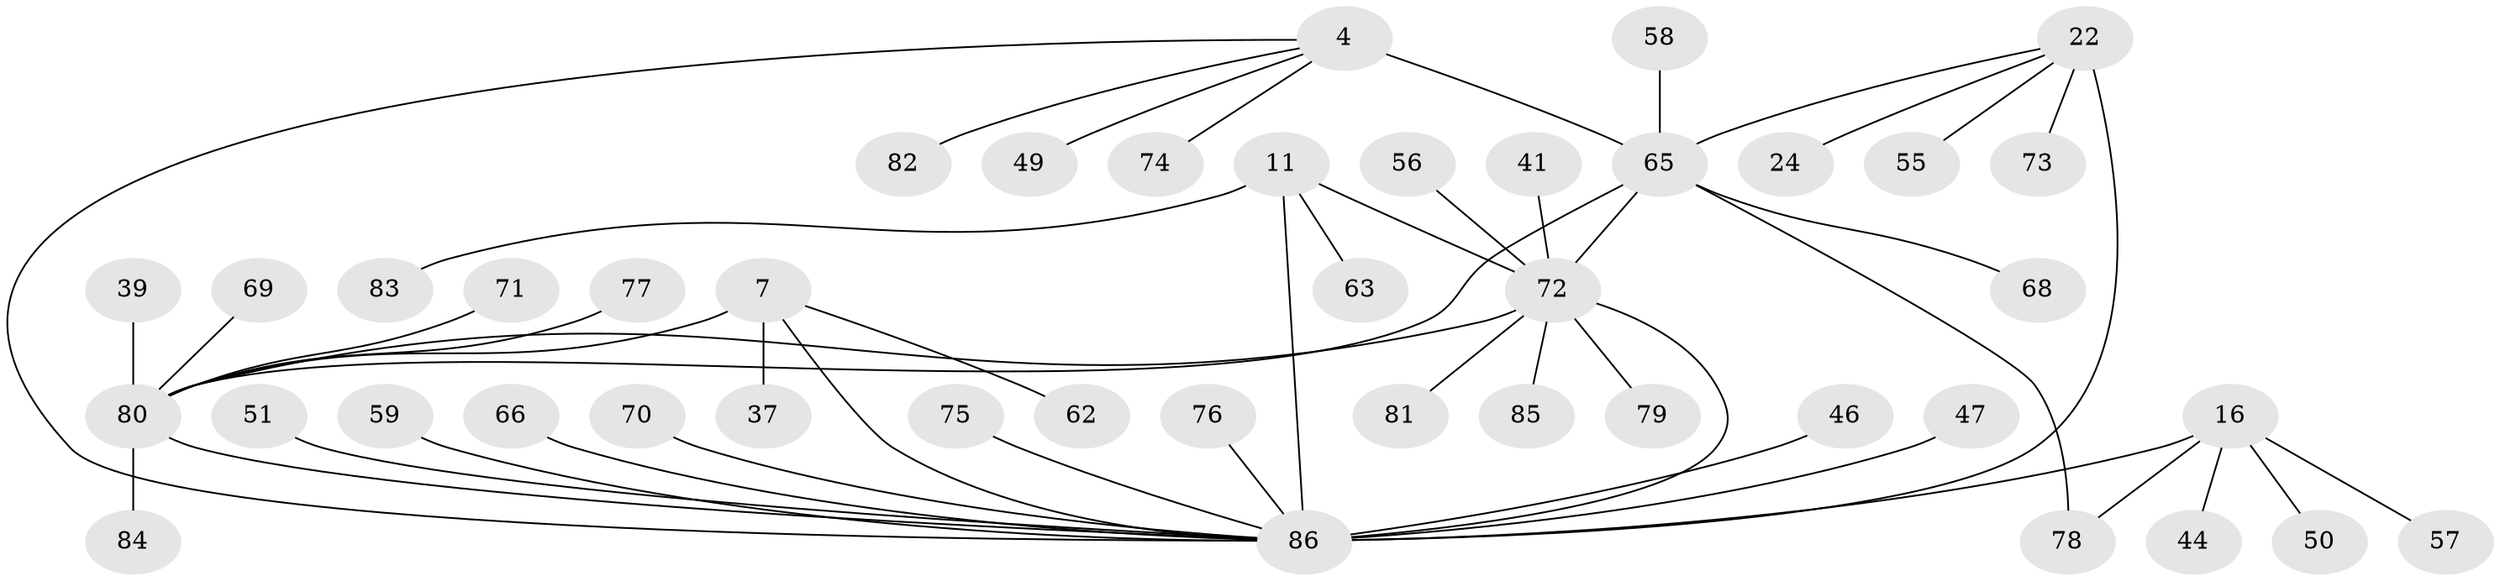 // original degree distribution, {5: 0.03488372093023256, 7: 0.05813953488372093, 8: 0.023255813953488372, 6: 0.011627906976744186, 14: 0.011627906976744186, 4: 0.03488372093023256, 11: 0.011627906976744186, 3: 0.06976744186046512, 9: 0.023255813953488372, 12: 0.011627906976744186, 1: 0.5697674418604651, 2: 0.13953488372093023}
// Generated by graph-tools (version 1.1) at 2025/55/03/09/25 04:55:07]
// undirected, 43 vertices, 49 edges
graph export_dot {
graph [start="1"]
  node [color=gray90,style=filled];
  4 [super="+1"];
  7 [super="+5"];
  11 [super="+9"];
  16 [super="+14"];
  22 [super="+20"];
  24;
  37;
  39;
  41;
  44;
  46;
  47;
  49;
  50;
  51;
  55;
  56;
  57;
  58;
  59 [super="+31"];
  62;
  63 [super="+29"];
  65 [super="+3+40"];
  66;
  68;
  69;
  70;
  71 [super="+32"];
  72 [super="+21+52+12"];
  73;
  74 [super="+53"];
  75 [super="+45"];
  76;
  77;
  78 [super="+38"];
  79;
  80 [super="+42+26+27+30+34+35"];
  81;
  82;
  83;
  84;
  85;
  86 [super="+61+60+67+64"];
  4 -- 82;
  4 -- 49;
  4 -- 74;
  4 -- 65 [weight=4];
  4 -- 86;
  7 -- 37;
  7 -- 62;
  7 -- 86 [weight=2];
  7 -- 80 [weight=4];
  11 -- 83;
  11 -- 86;
  11 -- 63;
  11 -- 72 [weight=4];
  16 -- 44;
  16 -- 50;
  16 -- 57;
  16 -- 78;
  16 -- 86 [weight=4];
  22 -- 65;
  22 -- 55;
  22 -- 24;
  22 -- 73;
  22 -- 86 [weight=4];
  39 -- 80;
  41 -- 72;
  46 -- 86;
  47 -- 86;
  51 -- 86;
  56 -- 72;
  58 -- 65;
  59 -- 86 [weight=3];
  65 -- 68;
  65 -- 72 [weight=2];
  65 -- 78;
  65 -- 80;
  66 -- 86;
  69 -- 80;
  70 -- 86;
  71 -- 80;
  72 -- 80 [weight=2];
  72 -- 81;
  72 -- 79;
  72 -- 85;
  72 -- 86 [weight=3];
  75 -- 86;
  76 -- 86;
  77 -- 80;
  80 -- 84;
  80 -- 86 [weight=2];
}
